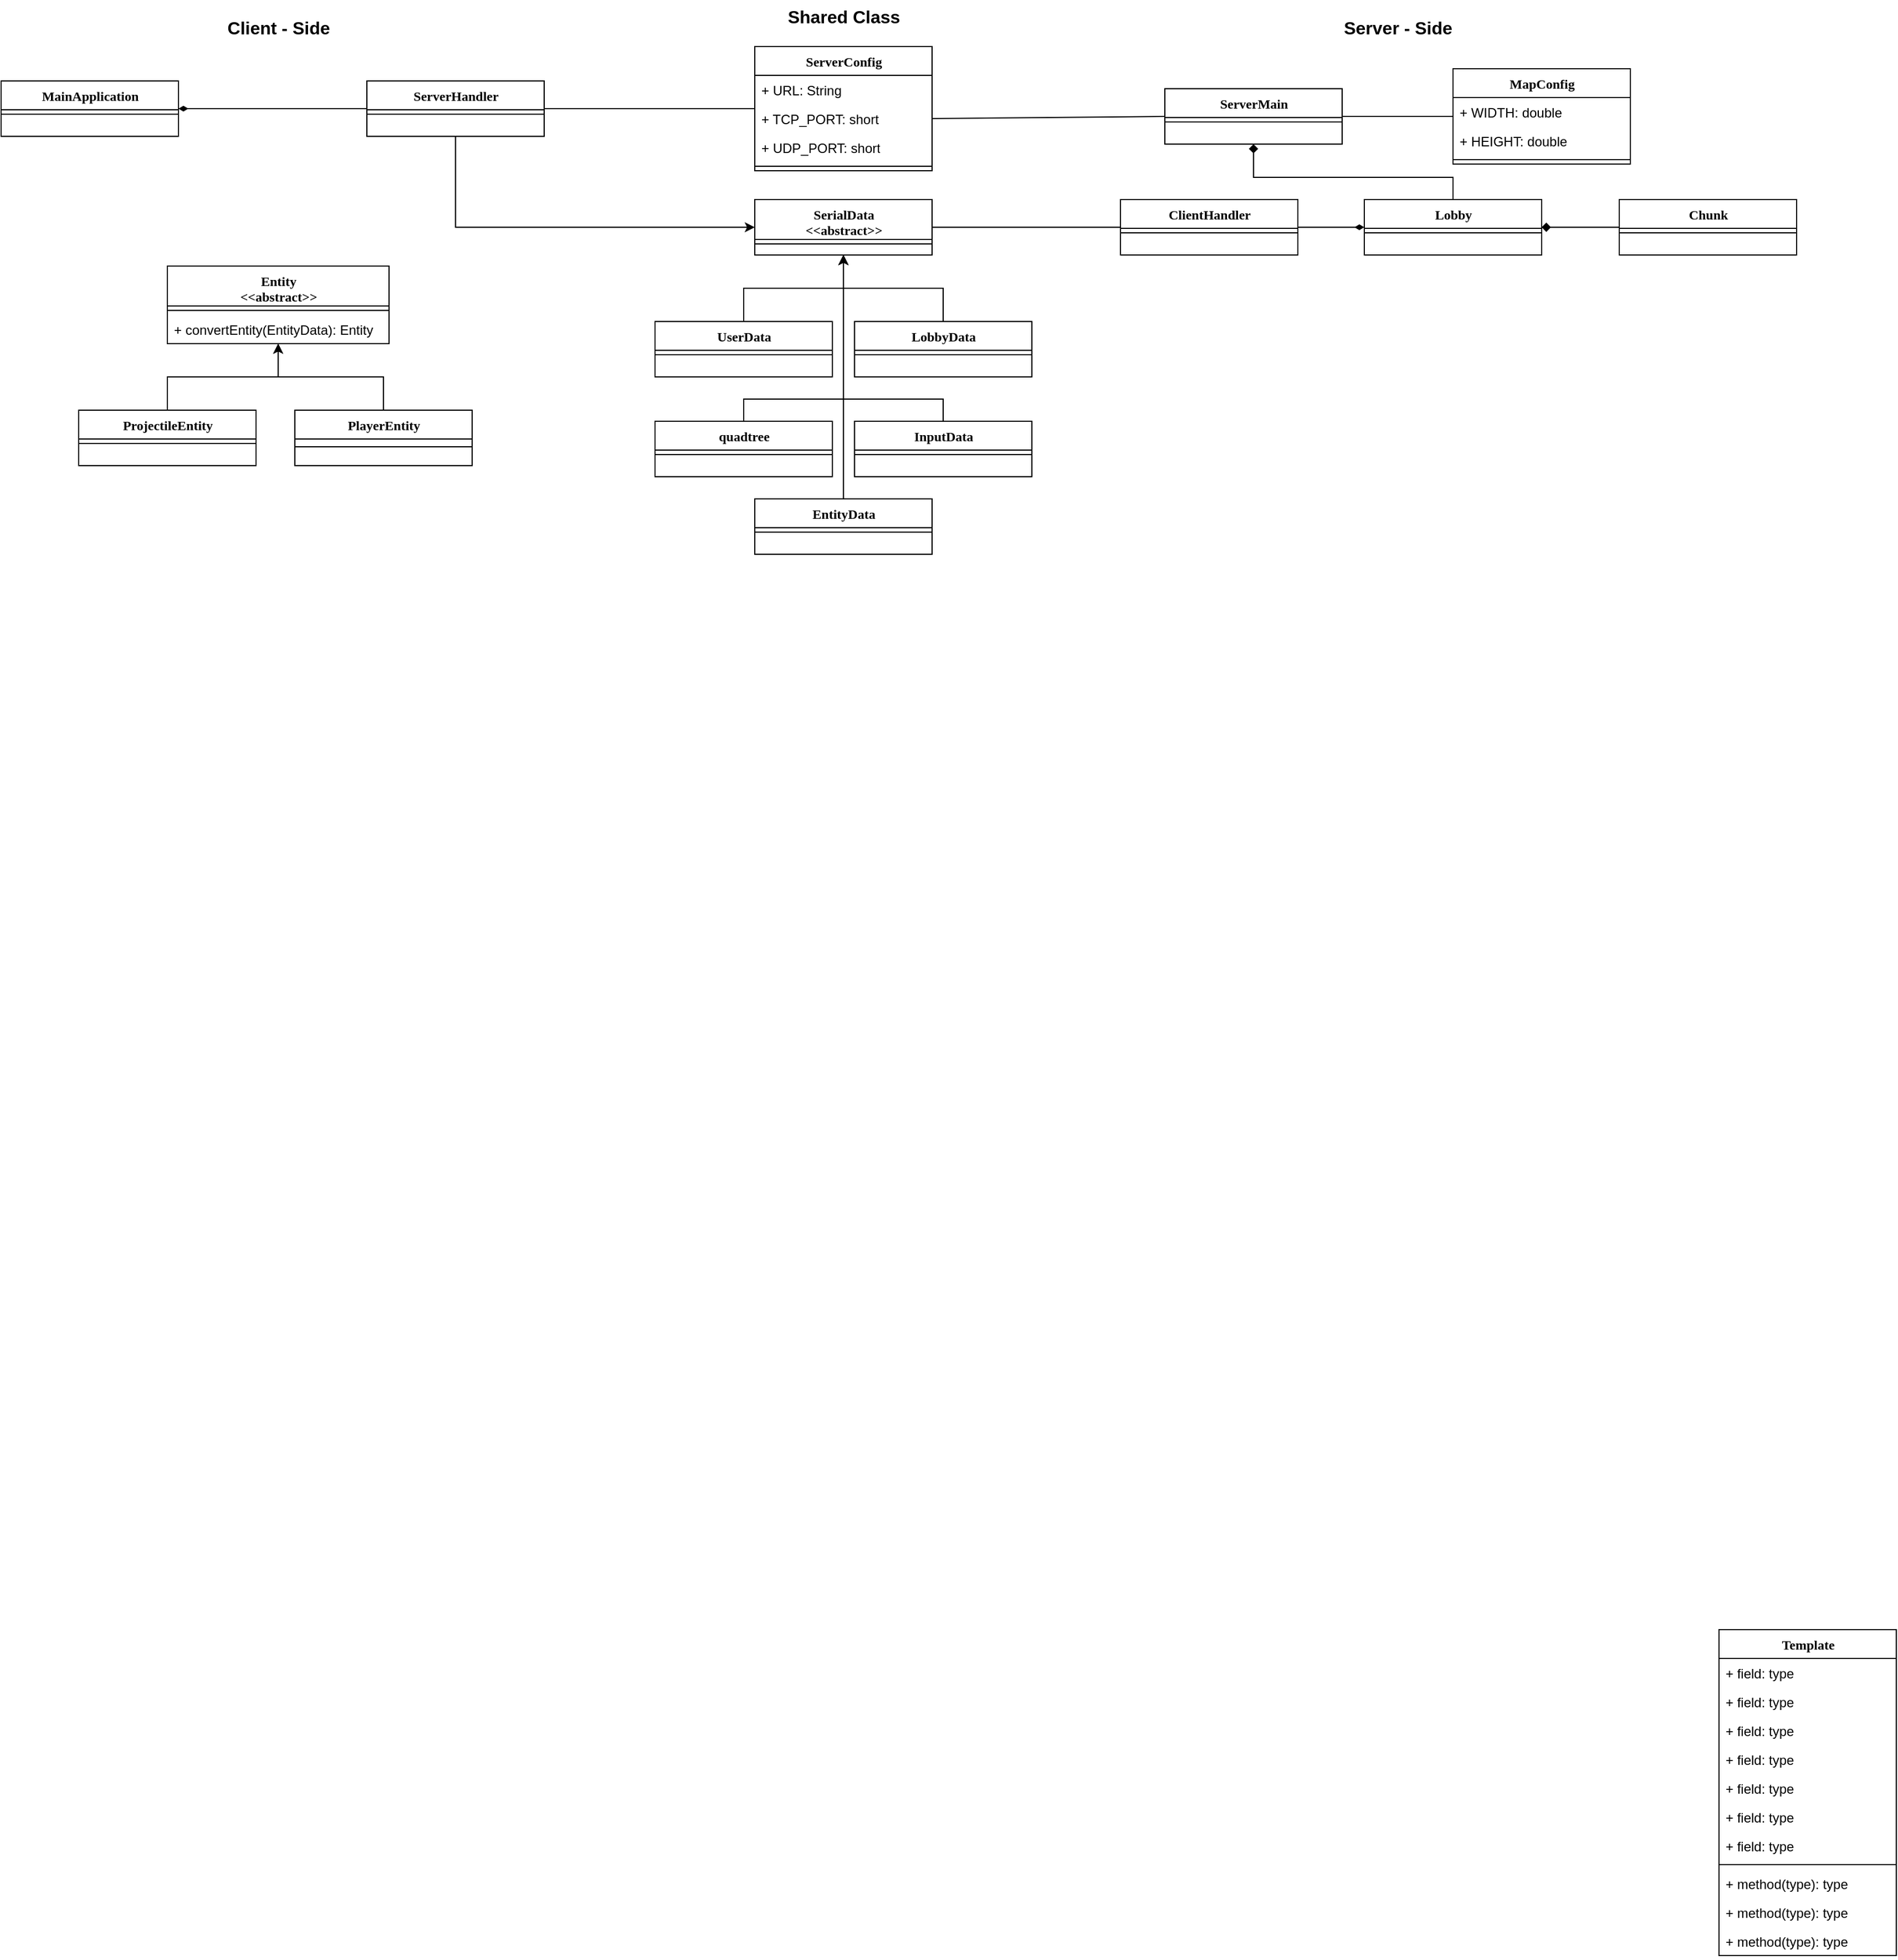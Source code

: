 <mxfile version="26.2.1">
  <diagram name="Page-1" id="9f46799a-70d6-7492-0946-bef42562c5a5">
    <mxGraphModel dx="2487" dy="797" grid="1" gridSize="10" guides="1" tooltips="1" connect="1" arrows="1" fold="1" page="1" pageScale="1" pageWidth="1100" pageHeight="850" background="none" math="0" shadow="0">
      <root>
        <mxCell id="0" />
        <mxCell id="1" parent="0" />
        <mxCell id="mX11doMpQgYAEkw5bm0M-2" value="Client - Side" style="text;html=1;align=center;verticalAlign=middle;resizable=0;points=[];autosize=1;strokeColor=none;fillColor=none;fontSize=16;fontStyle=1" parent="1" vertex="1">
          <mxGeometry x="-55" y="20" width="110" height="30" as="geometry" />
        </mxCell>
        <mxCell id="mX11doMpQgYAEkw5bm0M-3" value="Shared Class" style="text;html=1;align=center;verticalAlign=middle;resizable=0;points=[];autosize=1;strokeColor=none;fillColor=none;fontSize=16;fontStyle=1" parent="1" vertex="1">
          <mxGeometry x="450" y="10" width="120" height="30" as="geometry" />
        </mxCell>
        <mxCell id="mX11doMpQgYAEkw5bm0M-4" value="Server - Side" style="text;html=1;align=center;verticalAlign=middle;resizable=0;points=[];autosize=1;strokeColor=none;fillColor=none;fontSize=16;fontStyle=1" parent="1" vertex="1">
          <mxGeometry x="950" y="20" width="120" height="30" as="geometry" />
        </mxCell>
        <mxCell id="mX11doMpQgYAEkw5bm0M-16" value="Template" style="swimlane;html=1;fontStyle=1;align=center;verticalAlign=top;childLayout=stackLayout;horizontal=1;startSize=26;horizontalStack=0;resizeParent=1;resizeLast=0;collapsible=1;marginBottom=0;swimlaneFillColor=#ffffff;rounded=0;shadow=0;comic=0;labelBackgroundColor=none;strokeWidth=1;fillColor=none;fontFamily=Verdana;fontSize=12" parent="1" vertex="1">
          <mxGeometry x="1300" y="1480" width="160" height="294" as="geometry" />
        </mxCell>
        <mxCell id="mX11doMpQgYAEkw5bm0M-17" value="+ field: type" style="text;html=1;strokeColor=none;fillColor=none;align=left;verticalAlign=top;spacingLeft=4;spacingRight=4;whiteSpace=wrap;overflow=hidden;rotatable=0;points=[[0,0.5],[1,0.5]];portConstraint=eastwest;" parent="mX11doMpQgYAEkw5bm0M-16" vertex="1">
          <mxGeometry y="26" width="160" height="26" as="geometry" />
        </mxCell>
        <mxCell id="mX11doMpQgYAEkw5bm0M-18" value="+ field: type" style="text;html=1;strokeColor=none;fillColor=none;align=left;verticalAlign=top;spacingLeft=4;spacingRight=4;whiteSpace=wrap;overflow=hidden;rotatable=0;points=[[0,0.5],[1,0.5]];portConstraint=eastwest;" parent="mX11doMpQgYAEkw5bm0M-16" vertex="1">
          <mxGeometry y="52" width="160" height="26" as="geometry" />
        </mxCell>
        <mxCell id="mX11doMpQgYAEkw5bm0M-19" value="+ field: type" style="text;html=1;strokeColor=none;fillColor=none;align=left;verticalAlign=top;spacingLeft=4;spacingRight=4;whiteSpace=wrap;overflow=hidden;rotatable=0;points=[[0,0.5],[1,0.5]];portConstraint=eastwest;" parent="mX11doMpQgYAEkw5bm0M-16" vertex="1">
          <mxGeometry y="78" width="160" height="26" as="geometry" />
        </mxCell>
        <mxCell id="mX11doMpQgYAEkw5bm0M-20" value="+ field: type" style="text;html=1;strokeColor=none;fillColor=none;align=left;verticalAlign=top;spacingLeft=4;spacingRight=4;whiteSpace=wrap;overflow=hidden;rotatable=0;points=[[0,0.5],[1,0.5]];portConstraint=eastwest;" parent="mX11doMpQgYAEkw5bm0M-16" vertex="1">
          <mxGeometry y="104" width="160" height="26" as="geometry" />
        </mxCell>
        <mxCell id="mX11doMpQgYAEkw5bm0M-21" value="+ field: type" style="text;html=1;strokeColor=none;fillColor=none;align=left;verticalAlign=top;spacingLeft=4;spacingRight=4;whiteSpace=wrap;overflow=hidden;rotatable=0;points=[[0,0.5],[1,0.5]];portConstraint=eastwest;" parent="mX11doMpQgYAEkw5bm0M-16" vertex="1">
          <mxGeometry y="130" width="160" height="26" as="geometry" />
        </mxCell>
        <mxCell id="mX11doMpQgYAEkw5bm0M-22" value="+ field: type" style="text;html=1;strokeColor=none;fillColor=none;align=left;verticalAlign=top;spacingLeft=4;spacingRight=4;whiteSpace=wrap;overflow=hidden;rotatable=0;points=[[0,0.5],[1,0.5]];portConstraint=eastwest;" parent="mX11doMpQgYAEkw5bm0M-16" vertex="1">
          <mxGeometry y="156" width="160" height="26" as="geometry" />
        </mxCell>
        <mxCell id="mX11doMpQgYAEkw5bm0M-23" value="+ field: type" style="text;html=1;strokeColor=none;fillColor=none;align=left;verticalAlign=top;spacingLeft=4;spacingRight=4;whiteSpace=wrap;overflow=hidden;rotatable=0;points=[[0,0.5],[1,0.5]];portConstraint=eastwest;" parent="mX11doMpQgYAEkw5bm0M-16" vertex="1">
          <mxGeometry y="182" width="160" height="26" as="geometry" />
        </mxCell>
        <mxCell id="mX11doMpQgYAEkw5bm0M-24" value="" style="line;html=1;strokeWidth=1;fillColor=none;align=left;verticalAlign=middle;spacingTop=-1;spacingLeft=3;spacingRight=3;rotatable=0;labelPosition=right;points=[];portConstraint=eastwest;" parent="mX11doMpQgYAEkw5bm0M-16" vertex="1">
          <mxGeometry y="208" width="160" height="8" as="geometry" />
        </mxCell>
        <mxCell id="mX11doMpQgYAEkw5bm0M-25" value="+ method(type): type" style="text;html=1;strokeColor=none;fillColor=none;align=left;verticalAlign=top;spacingLeft=4;spacingRight=4;whiteSpace=wrap;overflow=hidden;rotatable=0;points=[[0,0.5],[1,0.5]];portConstraint=eastwest;" parent="mX11doMpQgYAEkw5bm0M-16" vertex="1">
          <mxGeometry y="216" width="160" height="26" as="geometry" />
        </mxCell>
        <mxCell id="mX11doMpQgYAEkw5bm0M-26" value="+ method(type): type" style="text;html=1;strokeColor=none;fillColor=none;align=left;verticalAlign=top;spacingLeft=4;spacingRight=4;whiteSpace=wrap;overflow=hidden;rotatable=0;points=[[0,0.5],[1,0.5]];portConstraint=eastwest;" parent="mX11doMpQgYAEkw5bm0M-16" vertex="1">
          <mxGeometry y="242" width="160" height="26" as="geometry" />
        </mxCell>
        <mxCell id="mX11doMpQgYAEkw5bm0M-27" value="+ method(type): type" style="text;html=1;strokeColor=none;fillColor=none;align=left;verticalAlign=top;spacingLeft=4;spacingRight=4;whiteSpace=wrap;overflow=hidden;rotatable=0;points=[[0,0.5],[1,0.5]];portConstraint=eastwest;" parent="mX11doMpQgYAEkw5bm0M-16" vertex="1">
          <mxGeometry y="268" width="160" height="26" as="geometry" />
        </mxCell>
        <mxCell id="mX11doMpQgYAEkw5bm0M-28" value="Entity&lt;div&gt;&amp;lt;&amp;lt;abstract&amp;gt;&amp;gt;&lt;/div&gt;" style="swimlane;html=1;fontStyle=1;align=center;verticalAlign=top;childLayout=stackLayout;horizontal=1;startSize=36;horizontalStack=0;resizeParent=1;resizeLast=0;collapsible=1;marginBottom=0;swimlaneFillColor=#ffffff;rounded=0;shadow=0;comic=0;labelBackgroundColor=none;strokeWidth=1;fillColor=none;fontFamily=Verdana;fontSize=12" parent="1" vertex="1">
          <mxGeometry x="-100" y="250" width="200" height="70" as="geometry" />
        </mxCell>
        <mxCell id="mX11doMpQgYAEkw5bm0M-29" value="" style="line;html=1;strokeWidth=1;fillColor=none;align=left;verticalAlign=middle;spacingTop=-1;spacingLeft=3;spacingRight=3;rotatable=0;labelPosition=right;points=[];portConstraint=eastwest;" parent="mX11doMpQgYAEkw5bm0M-28" vertex="1">
          <mxGeometry y="36" width="200" height="8" as="geometry" />
        </mxCell>
        <mxCell id="MD-rbrPM4t4zEW2bskrx-2" value="+ convertEntity(EntityData): Entity" style="text;html=1;strokeColor=none;fillColor=none;align=left;verticalAlign=top;spacingLeft=4;spacingRight=4;whiteSpace=wrap;overflow=hidden;rotatable=0;points=[[0,0.5],[1,0.5]];portConstraint=eastwest;" vertex="1" parent="mX11doMpQgYAEkw5bm0M-28">
          <mxGeometry y="44" width="200" height="26" as="geometry" />
        </mxCell>
        <mxCell id="MD-rbrPM4t4zEW2bskrx-5" style="edgeStyle=orthogonalEdgeStyle;rounded=0;orthogonalLoop=1;jettySize=auto;html=1;entryX=0.5;entryY=1;entryDx=0;entryDy=0;" edge="1" parent="1" source="mX11doMpQgYAEkw5bm0M-30" target="mX11doMpQgYAEkw5bm0M-28">
          <mxGeometry relative="1" as="geometry" />
        </mxCell>
        <mxCell id="mX11doMpQgYAEkw5bm0M-30" value="ProjectileEntity" style="swimlane;html=1;fontStyle=1;align=center;verticalAlign=top;childLayout=stackLayout;horizontal=1;startSize=26;horizontalStack=0;resizeParent=1;resizeLast=0;collapsible=1;marginBottom=0;swimlaneFillColor=#ffffff;rounded=0;shadow=0;comic=0;labelBackgroundColor=none;strokeWidth=1;fillColor=none;fontFamily=Verdana;fontSize=12" parent="1" vertex="1">
          <mxGeometry x="-180" y="380" width="160" height="50" as="geometry" />
        </mxCell>
        <mxCell id="mX11doMpQgYAEkw5bm0M-31" value="" style="line;html=1;strokeWidth=1;fillColor=none;align=left;verticalAlign=middle;spacingTop=-1;spacingLeft=3;spacingRight=3;rotatable=0;labelPosition=right;points=[];portConstraint=eastwest;" parent="mX11doMpQgYAEkw5bm0M-30" vertex="1">
          <mxGeometry y="26" width="160" height="8" as="geometry" />
        </mxCell>
        <mxCell id="MD-rbrPM4t4zEW2bskrx-6" style="edgeStyle=orthogonalEdgeStyle;rounded=0;orthogonalLoop=1;jettySize=auto;html=1;entryX=0.5;entryY=1;entryDx=0;entryDy=0;" edge="1" parent="1" source="mX11doMpQgYAEkw5bm0M-32" target="mX11doMpQgYAEkw5bm0M-28">
          <mxGeometry relative="1" as="geometry" />
        </mxCell>
        <mxCell id="mX11doMpQgYAEkw5bm0M-32" value="PlayerEntity" style="swimlane;html=1;fontStyle=1;align=center;verticalAlign=top;childLayout=stackLayout;horizontal=1;startSize=26;horizontalStack=0;resizeParent=1;resizeLast=0;collapsible=1;marginBottom=0;swimlaneFillColor=#ffffff;rounded=0;shadow=0;comic=0;labelBackgroundColor=none;strokeWidth=1;fillColor=none;fontFamily=Verdana;fontSize=12" parent="1" vertex="1">
          <mxGeometry x="15" y="380" width="160" height="50" as="geometry" />
        </mxCell>
        <mxCell id="mX11doMpQgYAEkw5bm0M-33" value="" style="line;html=1;strokeWidth=1;fillColor=none;align=left;verticalAlign=middle;spacingTop=-1;spacingLeft=3;spacingRight=3;rotatable=0;labelPosition=right;points=[];portConstraint=eastwest;" parent="mX11doMpQgYAEkw5bm0M-32" vertex="1">
          <mxGeometry y="26" width="160" height="14" as="geometry" />
        </mxCell>
        <mxCell id="mX11doMpQgYAEkw5bm0M-112" style="edgeStyle=orthogonalEdgeStyle;rounded=0;orthogonalLoop=1;jettySize=auto;html=1;entryX=0.5;entryY=1;entryDx=0;entryDy=0;endArrow=diamond;endFill=1;" parent="1" source="mX11doMpQgYAEkw5bm0M-40" target="mX11doMpQgYAEkw5bm0M-73" edge="1">
          <mxGeometry relative="1" as="geometry">
            <Array as="points">
              <mxPoint x="1060" y="170" />
              <mxPoint x="880" y="170" />
            </Array>
          </mxGeometry>
        </mxCell>
        <mxCell id="mX11doMpQgYAEkw5bm0M-40" value="Lobby" style="swimlane;html=1;fontStyle=1;align=center;verticalAlign=top;childLayout=stackLayout;horizontal=1;startSize=26;horizontalStack=0;resizeParent=1;resizeLast=0;collapsible=1;marginBottom=0;swimlaneFillColor=#ffffff;rounded=0;shadow=0;comic=0;labelBackgroundColor=none;strokeWidth=1;fillColor=none;fontFamily=Verdana;fontSize=12" parent="1" vertex="1">
          <mxGeometry x="980" y="190" width="160" height="50" as="geometry">
            <mxRectangle x="750" y="140" width="80" height="30" as="alternateBounds" />
          </mxGeometry>
        </mxCell>
        <mxCell id="mX11doMpQgYAEkw5bm0M-41" value="" style="line;html=1;strokeWidth=1;fillColor=none;align=left;verticalAlign=middle;spacingTop=-1;spacingLeft=3;spacingRight=3;rotatable=0;labelPosition=right;points=[];portConstraint=eastwest;" parent="mX11doMpQgYAEkw5bm0M-40" vertex="1">
          <mxGeometry y="26" width="160" height="8" as="geometry" />
        </mxCell>
        <mxCell id="mX11doMpQgYAEkw5bm0M-111" style="edgeStyle=orthogonalEdgeStyle;rounded=0;orthogonalLoop=1;jettySize=auto;html=1;entryX=1;entryY=0.5;entryDx=0;entryDy=0;endArrow=diamond;endFill=1;" parent="1" source="mX11doMpQgYAEkw5bm0M-43" target="mX11doMpQgYAEkw5bm0M-40" edge="1">
          <mxGeometry relative="1" as="geometry" />
        </mxCell>
        <mxCell id="mX11doMpQgYAEkw5bm0M-43" value="Chunk" style="swimlane;html=1;fontStyle=1;align=center;verticalAlign=top;childLayout=stackLayout;horizontal=1;startSize=26;horizontalStack=0;resizeParent=1;resizeLast=0;collapsible=1;marginBottom=0;swimlaneFillColor=#ffffff;rounded=0;shadow=0;comic=0;labelBackgroundColor=none;strokeWidth=1;fillColor=none;fontFamily=Verdana;fontSize=12" parent="1" vertex="1">
          <mxGeometry x="1210" y="190" width="160" height="50" as="geometry" />
        </mxCell>
        <mxCell id="mX11doMpQgYAEkw5bm0M-44" value="" style="line;html=1;strokeWidth=1;fillColor=none;align=left;verticalAlign=middle;spacingTop=-1;spacingLeft=3;spacingRight=3;rotatable=0;labelPosition=right;points=[];portConstraint=eastwest;" parent="mX11doMpQgYAEkw5bm0M-43" vertex="1">
          <mxGeometry y="26" width="160" height="8" as="geometry" />
        </mxCell>
        <mxCell id="mX11doMpQgYAEkw5bm0M-58" style="edgeStyle=orthogonalEdgeStyle;rounded=0;orthogonalLoop=1;jettySize=auto;html=1;entryX=0.5;entryY=1;entryDx=0;entryDy=0;" parent="1" source="mX11doMpQgYAEkw5bm0M-45" target="mX11doMpQgYAEkw5bm0M-51" edge="1">
          <mxGeometry relative="1" as="geometry" />
        </mxCell>
        <mxCell id="mX11doMpQgYAEkw5bm0M-45" value="UserData" style="swimlane;html=1;fontStyle=1;align=center;verticalAlign=top;childLayout=stackLayout;horizontal=1;startSize=26;horizontalStack=0;resizeParent=1;resizeLast=0;collapsible=1;marginBottom=0;swimlaneFillColor=#ffffff;rounded=0;shadow=0;comic=0;labelBackgroundColor=none;strokeWidth=1;fillColor=none;fontFamily=Verdana;fontSize=12" parent="1" vertex="1">
          <mxGeometry x="340" y="300" width="160" height="50" as="geometry" />
        </mxCell>
        <mxCell id="mX11doMpQgYAEkw5bm0M-46" value="" style="line;html=1;strokeWidth=1;fillColor=none;align=left;verticalAlign=middle;spacingTop=-1;spacingLeft=3;spacingRight=3;rotatable=0;labelPosition=right;points=[];portConstraint=eastwest;" parent="mX11doMpQgYAEkw5bm0M-45" vertex="1">
          <mxGeometry y="26" width="160" height="8" as="geometry" />
        </mxCell>
        <mxCell id="mX11doMpQgYAEkw5bm0M-47" value="ServerConfig" style="swimlane;html=1;fontStyle=1;align=center;verticalAlign=top;childLayout=stackLayout;horizontal=1;startSize=26;horizontalStack=0;resizeParent=1;resizeLast=0;collapsible=1;marginBottom=0;swimlaneFillColor=#ffffff;rounded=0;shadow=0;comic=0;labelBackgroundColor=none;strokeWidth=1;fillColor=none;fontFamily=Verdana;fontSize=12" parent="1" vertex="1">
          <mxGeometry x="430" y="52" width="160" height="112" as="geometry" />
        </mxCell>
        <mxCell id="mX11doMpQgYAEkw5bm0M-82" value="+ URL: String" style="text;html=1;strokeColor=none;fillColor=none;align=left;verticalAlign=top;spacingLeft=4;spacingRight=4;whiteSpace=wrap;overflow=hidden;rotatable=0;points=[[0,0.5],[1,0.5]];portConstraint=eastwest;" parent="mX11doMpQgYAEkw5bm0M-47" vertex="1">
          <mxGeometry y="26" width="160" height="26" as="geometry" />
        </mxCell>
        <mxCell id="mX11doMpQgYAEkw5bm0M-83" value="+ TCP_PORT: short" style="text;html=1;strokeColor=none;fillColor=none;align=left;verticalAlign=top;spacingLeft=4;spacingRight=4;whiteSpace=wrap;overflow=hidden;rotatable=0;points=[[0,0.5],[1,0.5]];portConstraint=eastwest;" parent="mX11doMpQgYAEkw5bm0M-47" vertex="1">
          <mxGeometry y="52" width="160" height="26" as="geometry" />
        </mxCell>
        <mxCell id="mX11doMpQgYAEkw5bm0M-84" value="+ UDP_PORT: short" style="text;html=1;strokeColor=none;fillColor=none;align=left;verticalAlign=top;spacingLeft=4;spacingRight=4;whiteSpace=wrap;overflow=hidden;rotatable=0;points=[[0,0.5],[1,0.5]];portConstraint=eastwest;" parent="mX11doMpQgYAEkw5bm0M-47" vertex="1">
          <mxGeometry y="78" width="160" height="26" as="geometry" />
        </mxCell>
        <mxCell id="mX11doMpQgYAEkw5bm0M-48" value="" style="line;html=1;strokeWidth=1;fillColor=none;align=left;verticalAlign=middle;spacingTop=-1;spacingLeft=3;spacingRight=3;rotatable=0;labelPosition=right;points=[];portConstraint=eastwest;" parent="mX11doMpQgYAEkw5bm0M-47" vertex="1">
          <mxGeometry y="104" width="160" height="8" as="geometry" />
        </mxCell>
        <mxCell id="mX11doMpQgYAEkw5bm0M-49" value="MapConfig" style="swimlane;html=1;fontStyle=1;align=center;verticalAlign=top;childLayout=stackLayout;horizontal=1;startSize=26;horizontalStack=0;resizeParent=1;resizeLast=0;collapsible=1;marginBottom=0;swimlaneFillColor=#ffffff;rounded=0;shadow=0;comic=0;labelBackgroundColor=none;strokeWidth=1;fillColor=none;fontFamily=Verdana;fontSize=12" parent="1" vertex="1">
          <mxGeometry x="1060" y="72" width="160" height="86" as="geometry" />
        </mxCell>
        <mxCell id="mX11doMpQgYAEkw5bm0M-104" value="+ WIDTH: double" style="text;html=1;strokeColor=none;fillColor=none;align=left;verticalAlign=top;spacingLeft=4;spacingRight=4;whiteSpace=wrap;overflow=hidden;rotatable=0;points=[[0,0.5],[1,0.5]];portConstraint=eastwest;" parent="mX11doMpQgYAEkw5bm0M-49" vertex="1">
          <mxGeometry y="26" width="160" height="26" as="geometry" />
        </mxCell>
        <mxCell id="mX11doMpQgYAEkw5bm0M-109" value="+ HEIGHT: double" style="text;html=1;strokeColor=none;fillColor=none;align=left;verticalAlign=top;spacingLeft=4;spacingRight=4;whiteSpace=wrap;overflow=hidden;rotatable=0;points=[[0,0.5],[1,0.5]];portConstraint=eastwest;" parent="mX11doMpQgYAEkw5bm0M-49" vertex="1">
          <mxGeometry y="52" width="160" height="26" as="geometry" />
        </mxCell>
        <mxCell id="mX11doMpQgYAEkw5bm0M-50" value="" style="line;html=1;strokeWidth=1;fillColor=none;align=left;verticalAlign=middle;spacingTop=-1;spacingLeft=3;spacingRight=3;rotatable=0;labelPosition=right;points=[];portConstraint=eastwest;" parent="mX11doMpQgYAEkw5bm0M-49" vertex="1">
          <mxGeometry y="78" width="160" height="8" as="geometry" />
        </mxCell>
        <mxCell id="mX11doMpQgYAEkw5bm0M-113" style="edgeStyle=orthogonalEdgeStyle;rounded=0;orthogonalLoop=1;jettySize=auto;html=1;entryX=0;entryY=0.5;entryDx=0;entryDy=0;endArrow=none;startFill=0;" parent="1" source="mX11doMpQgYAEkw5bm0M-51" target="mX11doMpQgYAEkw5bm0M-61" edge="1">
          <mxGeometry relative="1" as="geometry" />
        </mxCell>
        <mxCell id="mX11doMpQgYAEkw5bm0M-51" value="SerialData&lt;div&gt;&amp;lt;&amp;lt;abstract&amp;gt;&amp;gt;&lt;br&gt;&lt;div&gt;&lt;br&gt;&lt;/div&gt;&lt;/div&gt;" style="swimlane;html=1;fontStyle=1;align=center;verticalAlign=top;childLayout=stackLayout;horizontal=1;startSize=36;horizontalStack=0;resizeParent=1;resizeLast=0;collapsible=1;marginBottom=0;swimlaneFillColor=#ffffff;rounded=0;shadow=0;comic=0;labelBackgroundColor=none;strokeWidth=1;fillColor=none;fontFamily=Verdana;fontSize=12" parent="1" vertex="1">
          <mxGeometry x="430" y="190" width="160" height="50" as="geometry" />
        </mxCell>
        <mxCell id="mX11doMpQgYAEkw5bm0M-52" value="" style="line;html=1;strokeWidth=1;fillColor=none;align=left;verticalAlign=middle;spacingTop=-1;spacingLeft=3;spacingRight=3;rotatable=0;labelPosition=right;points=[];portConstraint=eastwest;" parent="mX11doMpQgYAEkw5bm0M-51" vertex="1">
          <mxGeometry y="36" width="160" height="8" as="geometry" />
        </mxCell>
        <mxCell id="mX11doMpQgYAEkw5bm0M-59" style="edgeStyle=orthogonalEdgeStyle;rounded=0;orthogonalLoop=1;jettySize=auto;html=1;entryX=0.5;entryY=1;entryDx=0;entryDy=0;" parent="1" source="mX11doMpQgYAEkw5bm0M-53" target="mX11doMpQgYAEkw5bm0M-51" edge="1">
          <mxGeometry relative="1" as="geometry" />
        </mxCell>
        <mxCell id="mX11doMpQgYAEkw5bm0M-53" value="LobbyData" style="swimlane;html=1;fontStyle=1;align=center;verticalAlign=top;childLayout=stackLayout;horizontal=1;startSize=26;horizontalStack=0;resizeParent=1;resizeLast=0;collapsible=1;marginBottom=0;swimlaneFillColor=#ffffff;rounded=0;shadow=0;comic=0;labelBackgroundColor=none;strokeWidth=1;fillColor=none;fontFamily=Verdana;fontSize=12" parent="1" vertex="1">
          <mxGeometry x="520" y="300" width="160" height="50" as="geometry" />
        </mxCell>
        <mxCell id="mX11doMpQgYAEkw5bm0M-54" value="" style="line;html=1;strokeWidth=1;fillColor=none;align=left;verticalAlign=middle;spacingTop=-1;spacingLeft=3;spacingRight=3;rotatable=0;labelPosition=right;points=[];portConstraint=eastwest;" parent="mX11doMpQgYAEkw5bm0M-53" vertex="1">
          <mxGeometry y="26" width="160" height="8" as="geometry" />
        </mxCell>
        <mxCell id="mX11doMpQgYAEkw5bm0M-60" style="edgeStyle=orthogonalEdgeStyle;rounded=0;orthogonalLoop=1;jettySize=auto;html=1;entryX=0.5;entryY=1;entryDx=0;entryDy=0;" parent="1" source="mX11doMpQgYAEkw5bm0M-55" target="mX11doMpQgYAEkw5bm0M-51" edge="1">
          <mxGeometry relative="1" as="geometry">
            <Array as="points">
              <mxPoint x="420" y="370" />
              <mxPoint x="510" y="370" />
            </Array>
          </mxGeometry>
        </mxCell>
        <mxCell id="mX11doMpQgYAEkw5bm0M-55" value="quadtree" style="swimlane;html=1;fontStyle=1;align=center;verticalAlign=top;childLayout=stackLayout;horizontal=1;startSize=26;horizontalStack=0;resizeParent=1;resizeLast=0;collapsible=1;marginBottom=0;swimlaneFillColor=#ffffff;rounded=0;shadow=0;comic=0;labelBackgroundColor=none;strokeWidth=1;fillColor=none;fontFamily=Verdana;fontSize=12" parent="1" vertex="1">
          <mxGeometry x="340" y="390" width="160" height="50" as="geometry" />
        </mxCell>
        <mxCell id="mX11doMpQgYAEkw5bm0M-56" value="" style="line;html=1;strokeWidth=1;fillColor=none;align=left;verticalAlign=middle;spacingTop=-1;spacingLeft=3;spacingRight=3;rotatable=0;labelPosition=right;points=[];portConstraint=eastwest;" parent="mX11doMpQgYAEkw5bm0M-55" vertex="1">
          <mxGeometry y="26" width="160" height="8" as="geometry" />
        </mxCell>
        <mxCell id="mX11doMpQgYAEkw5bm0M-110" style="edgeStyle=orthogonalEdgeStyle;rounded=0;orthogonalLoop=1;jettySize=auto;html=1;entryX=0;entryY=0.5;entryDx=0;entryDy=0;endArrow=diamondThin;endFill=1;" parent="1" source="mX11doMpQgYAEkw5bm0M-61" target="mX11doMpQgYAEkw5bm0M-40" edge="1">
          <mxGeometry relative="1" as="geometry" />
        </mxCell>
        <mxCell id="mX11doMpQgYAEkw5bm0M-61" value="ClientHandler" style="swimlane;html=1;fontStyle=1;align=center;verticalAlign=top;childLayout=stackLayout;horizontal=1;startSize=26;horizontalStack=0;resizeParent=1;resizeLast=0;collapsible=1;marginBottom=0;swimlaneFillColor=#ffffff;rounded=0;shadow=0;comic=0;labelBackgroundColor=none;strokeWidth=1;fillColor=none;fontFamily=Verdana;fontSize=12" parent="1" vertex="1">
          <mxGeometry x="760" y="190" width="160" height="50" as="geometry" />
        </mxCell>
        <mxCell id="mX11doMpQgYAEkw5bm0M-62" value="" style="line;html=1;strokeWidth=1;fillColor=none;align=left;verticalAlign=middle;spacingTop=-1;spacingLeft=3;spacingRight=3;rotatable=0;labelPosition=right;points=[];portConstraint=eastwest;" parent="mX11doMpQgYAEkw5bm0M-61" vertex="1">
          <mxGeometry y="26" width="160" height="8" as="geometry" />
        </mxCell>
        <mxCell id="mX11doMpQgYAEkw5bm0M-114" style="edgeStyle=orthogonalEdgeStyle;rounded=0;orthogonalLoop=1;jettySize=auto;html=1;entryX=0.5;entryY=1;entryDx=0;entryDy=0;" parent="1" source="mX11doMpQgYAEkw5bm0M-63" target="mX11doMpQgYAEkw5bm0M-51" edge="1">
          <mxGeometry relative="1" as="geometry" />
        </mxCell>
        <mxCell id="mX11doMpQgYAEkw5bm0M-63" value="EntityData" style="swimlane;html=1;fontStyle=1;align=center;verticalAlign=top;childLayout=stackLayout;horizontal=1;startSize=26;horizontalStack=0;resizeParent=1;resizeLast=0;collapsible=1;marginBottom=0;swimlaneFillColor=#ffffff;rounded=0;shadow=0;comic=0;labelBackgroundColor=none;strokeWidth=1;fillColor=none;fontFamily=Verdana;fontSize=12" parent="1" vertex="1">
          <mxGeometry x="430" y="460" width="160" height="50" as="geometry" />
        </mxCell>
        <mxCell id="mX11doMpQgYAEkw5bm0M-64" value="" style="line;html=1;strokeWidth=1;fillColor=none;align=left;verticalAlign=middle;spacingTop=-1;spacingLeft=3;spacingRight=3;rotatable=0;labelPosition=right;points=[];portConstraint=eastwest;" parent="mX11doMpQgYAEkw5bm0M-63" vertex="1">
          <mxGeometry y="26" width="160" height="8" as="geometry" />
        </mxCell>
        <mxCell id="mX11doMpQgYAEkw5bm0M-115" style="edgeStyle=orthogonalEdgeStyle;rounded=0;orthogonalLoop=1;jettySize=auto;html=1;entryX=0.5;entryY=1;entryDx=0;entryDy=0;" parent="1" source="mX11doMpQgYAEkw5bm0M-66" target="mX11doMpQgYAEkw5bm0M-51" edge="1">
          <mxGeometry relative="1" as="geometry">
            <Array as="points">
              <mxPoint x="600" y="370" />
              <mxPoint x="510" y="370" />
            </Array>
          </mxGeometry>
        </mxCell>
        <mxCell id="mX11doMpQgYAEkw5bm0M-66" value="InputData" style="swimlane;html=1;fontStyle=1;align=center;verticalAlign=top;childLayout=stackLayout;horizontal=1;startSize=26;horizontalStack=0;resizeParent=1;resizeLast=0;collapsible=1;marginBottom=0;swimlaneFillColor=#ffffff;rounded=0;shadow=0;comic=0;labelBackgroundColor=none;strokeWidth=1;fillColor=none;fontFamily=Verdana;fontSize=12" parent="1" vertex="1">
          <mxGeometry x="520" y="390" width="160" height="50" as="geometry" />
        </mxCell>
        <mxCell id="mX11doMpQgYAEkw5bm0M-67" value="" style="line;html=1;strokeWidth=1;fillColor=none;align=left;verticalAlign=middle;spacingTop=-1;spacingLeft=3;spacingRight=3;rotatable=0;labelPosition=right;points=[];portConstraint=eastwest;" parent="mX11doMpQgYAEkw5bm0M-66" vertex="1">
          <mxGeometry y="26" width="160" height="8" as="geometry" />
        </mxCell>
        <mxCell id="mX11doMpQgYAEkw5bm0M-103" style="edgeStyle=orthogonalEdgeStyle;rounded=0;orthogonalLoop=1;jettySize=auto;html=1;entryX=1;entryY=0.5;entryDx=0;entryDy=0;endArrow=diamondThin;endFill=1;" parent="1" source="mX11doMpQgYAEkw5bm0M-69" target="mX11doMpQgYAEkw5bm0M-91" edge="1">
          <mxGeometry relative="1" as="geometry" />
        </mxCell>
        <mxCell id="MD-rbrPM4t4zEW2bskrx-1" style="edgeStyle=orthogonalEdgeStyle;rounded=0;orthogonalLoop=1;jettySize=auto;html=1;entryX=0;entryY=0.5;entryDx=0;entryDy=0;" edge="1" parent="1" source="mX11doMpQgYAEkw5bm0M-69" target="mX11doMpQgYAEkw5bm0M-51">
          <mxGeometry relative="1" as="geometry">
            <Array as="points">
              <mxPoint x="160" y="215" />
            </Array>
          </mxGeometry>
        </mxCell>
        <mxCell id="mX11doMpQgYAEkw5bm0M-69" value="ServerHandler" style="swimlane;html=1;fontStyle=1;align=center;verticalAlign=top;childLayout=stackLayout;horizontal=1;startSize=26;horizontalStack=0;resizeParent=1;resizeLast=0;collapsible=1;marginBottom=0;swimlaneFillColor=#ffffff;rounded=0;shadow=0;comic=0;labelBackgroundColor=none;strokeWidth=1;fillColor=none;fontFamily=Verdana;fontSize=12" parent="1" vertex="1">
          <mxGeometry x="80" y="83" width="160" height="50" as="geometry" />
        </mxCell>
        <mxCell id="mX11doMpQgYAEkw5bm0M-70" value="" style="line;html=1;strokeWidth=1;fillColor=none;align=left;verticalAlign=middle;spacingTop=-1;spacingLeft=3;spacingRight=3;rotatable=0;labelPosition=right;points=[];portConstraint=eastwest;" parent="mX11doMpQgYAEkw5bm0M-69" vertex="1">
          <mxGeometry y="26" width="160" height="8" as="geometry" />
        </mxCell>
        <mxCell id="mX11doMpQgYAEkw5bm0M-73" value="ServerMain" style="swimlane;html=1;fontStyle=1;align=center;verticalAlign=top;childLayout=stackLayout;horizontal=1;startSize=26;horizontalStack=0;resizeParent=1;resizeLast=0;collapsible=1;marginBottom=0;swimlaneFillColor=#ffffff;rounded=0;shadow=0;comic=0;labelBackgroundColor=none;strokeWidth=1;fillColor=none;fontFamily=Verdana;fontSize=12" parent="1" vertex="1">
          <mxGeometry x="800" y="90" width="160" height="50" as="geometry" />
        </mxCell>
        <mxCell id="mX11doMpQgYAEkw5bm0M-74" value="" style="line;html=1;strokeWidth=1;fillColor=none;align=left;verticalAlign=middle;spacingTop=-1;spacingLeft=3;spacingRight=3;rotatable=0;labelPosition=right;points=[];portConstraint=eastwest;" parent="mX11doMpQgYAEkw5bm0M-73" vertex="1">
          <mxGeometry y="26" width="160" height="8" as="geometry" />
        </mxCell>
        <mxCell id="mX11doMpQgYAEkw5bm0M-76" value="" style="endArrow=none;html=1;rounded=0;exitX=1;exitY=0.5;exitDx=0;exitDy=0;entryX=0;entryY=0.5;entryDx=0;entryDy=0;" parent="1" source="mX11doMpQgYAEkw5bm0M-73" target="mX11doMpQgYAEkw5bm0M-49" edge="1">
          <mxGeometry width="50" height="50" relative="1" as="geometry">
            <mxPoint x="990" y="220" as="sourcePoint" />
            <mxPoint x="1040" y="170" as="targetPoint" />
          </mxGeometry>
        </mxCell>
        <mxCell id="mX11doMpQgYAEkw5bm0M-80" value="" style="endArrow=none;html=1;rounded=0;exitX=1;exitY=0.5;exitDx=0;exitDy=0;entryX=0;entryY=0.5;entryDx=0;entryDy=0;" parent="1" source="mX11doMpQgYAEkw5bm0M-69" target="mX11doMpQgYAEkw5bm0M-47" edge="1">
          <mxGeometry width="50" height="50" relative="1" as="geometry">
            <mxPoint x="500" y="310" as="sourcePoint" />
            <mxPoint x="550" y="260" as="targetPoint" />
          </mxGeometry>
        </mxCell>
        <mxCell id="mX11doMpQgYAEkw5bm0M-85" value="" style="endArrow=none;html=1;rounded=0;exitX=1;exitY=0.5;exitDx=0;exitDy=0;entryX=0;entryY=0.5;entryDx=0;entryDy=0;" parent="1" source="mX11doMpQgYAEkw5bm0M-83" target="mX11doMpQgYAEkw5bm0M-73" edge="1">
          <mxGeometry width="50" height="50" relative="1" as="geometry">
            <mxPoint x="600" y="120" as="sourcePoint" />
            <mxPoint x="785" y="133" as="targetPoint" />
          </mxGeometry>
        </mxCell>
        <mxCell id="mX11doMpQgYAEkw5bm0M-91" value="MainApplication" style="swimlane;html=1;fontStyle=1;align=center;verticalAlign=top;childLayout=stackLayout;horizontal=1;startSize=26;horizontalStack=0;resizeParent=1;resizeLast=0;collapsible=1;marginBottom=0;swimlaneFillColor=#ffffff;rounded=0;shadow=0;comic=0;labelBackgroundColor=none;strokeWidth=1;fillColor=none;fontFamily=Verdana;fontSize=12" parent="1" vertex="1">
          <mxGeometry x="-250" y="83" width="160" height="50" as="geometry" />
        </mxCell>
        <mxCell id="mX11doMpQgYAEkw5bm0M-92" value="" style="line;html=1;strokeWidth=1;fillColor=none;align=left;verticalAlign=middle;spacingTop=-1;spacingLeft=3;spacingRight=3;rotatable=0;labelPosition=right;points=[];portConstraint=eastwest;" parent="mX11doMpQgYAEkw5bm0M-91" vertex="1">
          <mxGeometry y="26" width="160" height="8" as="geometry" />
        </mxCell>
      </root>
    </mxGraphModel>
  </diagram>
</mxfile>
